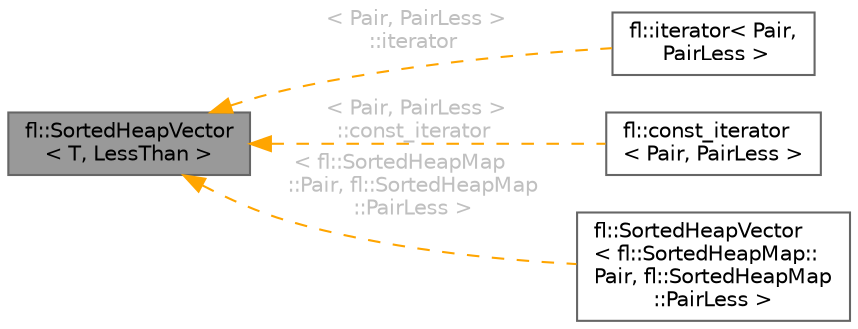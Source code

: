 digraph "fl::SortedHeapVector&lt; T, LessThan &gt;"
{
 // INTERACTIVE_SVG=YES
 // LATEX_PDF_SIZE
  bgcolor="transparent";
  edge [fontname=Helvetica,fontsize=10,labelfontname=Helvetica,labelfontsize=10];
  node [fontname=Helvetica,fontsize=10,shape=box,height=0.2,width=0.4];
  rankdir="LR";
  Node1 [id="Node000001",label="fl::SortedHeapVector\l\< T, LessThan \>",height=0.2,width=0.4,color="gray40", fillcolor="grey60", style="filled", fontcolor="black",tooltip=" "];
  Node1 -> Node2 [id="edge1_Node000001_Node000002",dir="back",color="orange",style="dashed",tooltip=" ",label=" \< Pair, PairLess \>\l::iterator",fontcolor="grey" ];
  Node2 [id="Node000002",label="fl::iterator\< Pair,\l PairLess \>",height=0.2,width=0.4,color="gray40", fillcolor="white", style="filled",URL="$d0/d5c/classfl_1_1_sorted_heap_vector.html",tooltip=" "];
  Node1 -> Node3 [id="edge2_Node000001_Node000003",dir="back",color="orange",style="dashed",tooltip=" ",label=" \< Pair, PairLess \>\l::const_iterator",fontcolor="grey" ];
  Node3 [id="Node000003",label="fl::const_iterator\l\< Pair, PairLess \>",height=0.2,width=0.4,color="gray40", fillcolor="white", style="filled",URL="$d0/d5c/classfl_1_1_sorted_heap_vector.html",tooltip=" "];
  Node1 -> Node4 [id="edge3_Node000001_Node000004",dir="back",color="orange",style="dashed",tooltip=" ",label=" \< fl::SortedHeapMap\l::Pair, fl::SortedHeapMap\l::PairLess \>",fontcolor="grey" ];
  Node4 [id="Node000004",label="fl::SortedHeapVector\l\< fl::SortedHeapMap::\lPair, fl::SortedHeapMap\l::PairLess \>",height=0.2,width=0.4,color="gray40", fillcolor="white", style="filled",URL="$d0/d5c/classfl_1_1_sorted_heap_vector.html",tooltip=" "];
}
